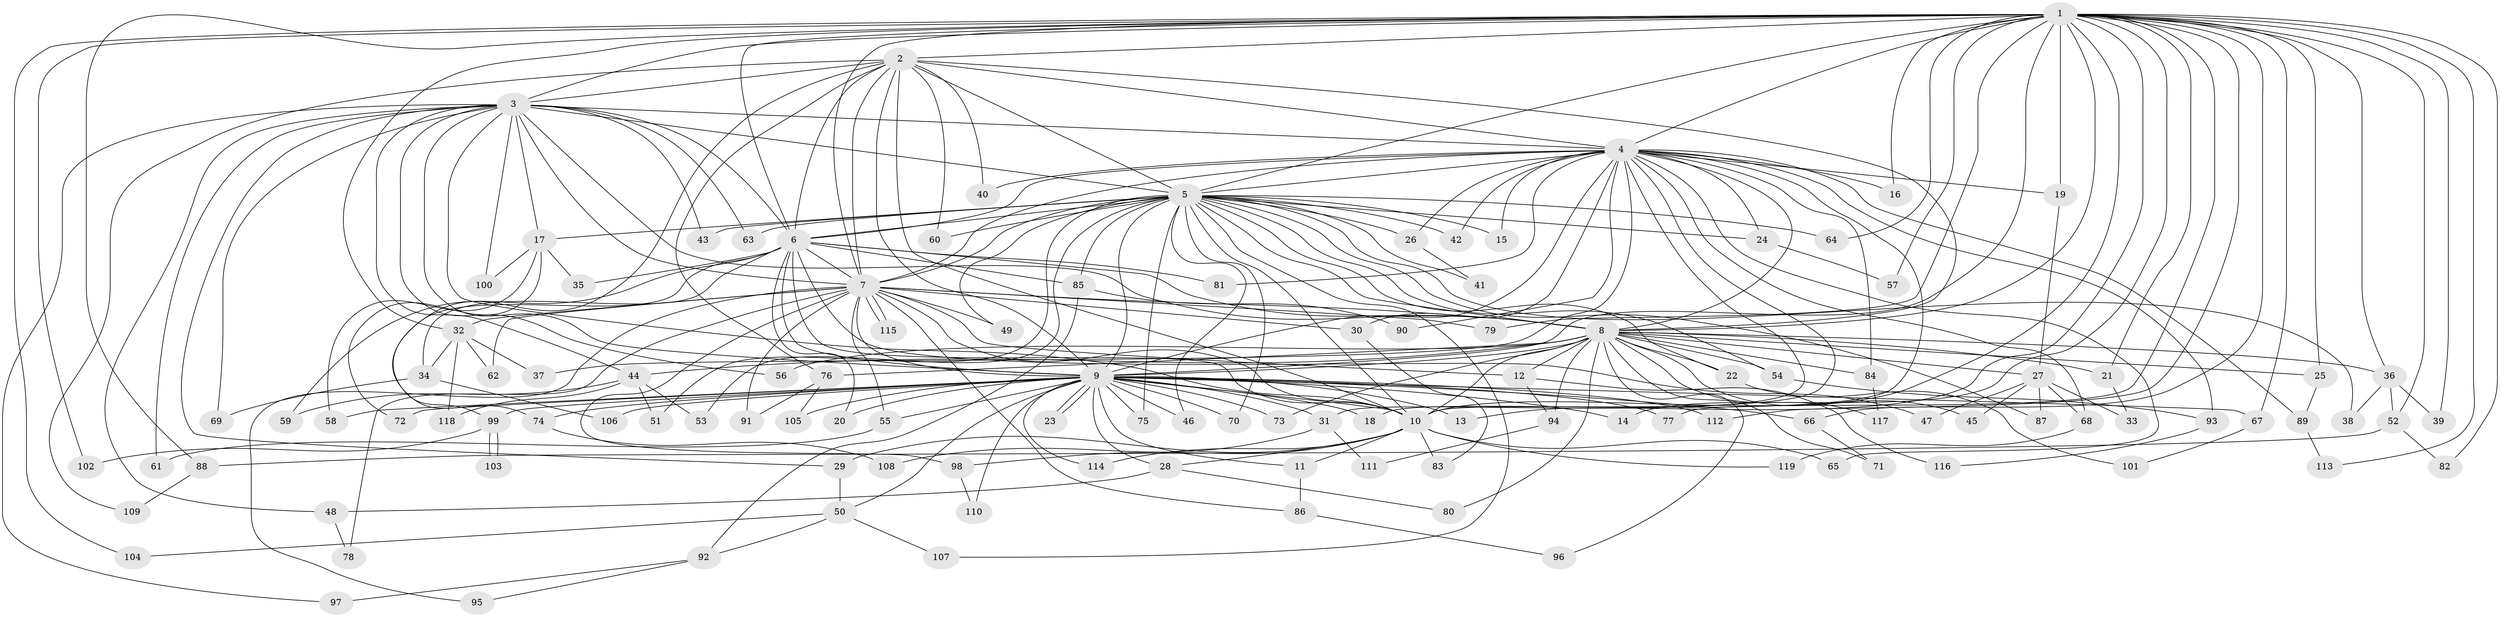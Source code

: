// coarse degree distribution, {35: 0.010638297872340425, 13: 0.010638297872340425, 17: 0.010638297872340425, 25: 0.010638297872340425, 28: 0.010638297872340425, 21: 0.010638297872340425, 24: 0.010638297872340425, 34: 0.010638297872340425, 16: 0.010638297872340425, 4: 0.07446808510638298, 2: 0.574468085106383, 6: 0.031914893617021274, 3: 0.1595744680851064, 7: 0.010638297872340425, 5: 0.05319148936170213}
// Generated by graph-tools (version 1.1) at 2025/51/02/27/25 19:51:48]
// undirected, 119 vertices, 263 edges
graph export_dot {
graph [start="1"]
  node [color=gray90,style=filled];
  1;
  2;
  3;
  4;
  5;
  6;
  7;
  8;
  9;
  10;
  11;
  12;
  13;
  14;
  15;
  16;
  17;
  18;
  19;
  20;
  21;
  22;
  23;
  24;
  25;
  26;
  27;
  28;
  29;
  30;
  31;
  32;
  33;
  34;
  35;
  36;
  37;
  38;
  39;
  40;
  41;
  42;
  43;
  44;
  45;
  46;
  47;
  48;
  49;
  50;
  51;
  52;
  53;
  54;
  55;
  56;
  57;
  58;
  59;
  60;
  61;
  62;
  63;
  64;
  65;
  66;
  67;
  68;
  69;
  70;
  71;
  72;
  73;
  74;
  75;
  76;
  77;
  78;
  79;
  80;
  81;
  82;
  83;
  84;
  85;
  86;
  87;
  88;
  89;
  90;
  91;
  92;
  93;
  94;
  95;
  96;
  97;
  98;
  99;
  100;
  101;
  102;
  103;
  104;
  105;
  106;
  107;
  108;
  109;
  110;
  111;
  112;
  113;
  114;
  115;
  116;
  117;
  118;
  119;
  1 -- 2;
  1 -- 3;
  1 -- 4;
  1 -- 5;
  1 -- 6;
  1 -- 7;
  1 -- 8;
  1 -- 9;
  1 -- 10;
  1 -- 13;
  1 -- 14;
  1 -- 16;
  1 -- 19;
  1 -- 21;
  1 -- 25;
  1 -- 32;
  1 -- 36;
  1 -- 39;
  1 -- 52;
  1 -- 57;
  1 -- 64;
  1 -- 66;
  1 -- 67;
  1 -- 77;
  1 -- 79;
  1 -- 82;
  1 -- 88;
  1 -- 102;
  1 -- 104;
  1 -- 112;
  1 -- 113;
  2 -- 3;
  2 -- 4;
  2 -- 5;
  2 -- 6;
  2 -- 7;
  2 -- 8;
  2 -- 9;
  2 -- 10;
  2 -- 40;
  2 -- 60;
  2 -- 74;
  2 -- 76;
  2 -- 109;
  3 -- 4;
  3 -- 5;
  3 -- 6;
  3 -- 7;
  3 -- 8;
  3 -- 9;
  3 -- 10;
  3 -- 17;
  3 -- 29;
  3 -- 43;
  3 -- 44;
  3 -- 48;
  3 -- 56;
  3 -- 61;
  3 -- 63;
  3 -- 69;
  3 -- 97;
  3 -- 100;
  4 -- 5;
  4 -- 6;
  4 -- 7;
  4 -- 8;
  4 -- 9;
  4 -- 10;
  4 -- 15;
  4 -- 16;
  4 -- 18;
  4 -- 19;
  4 -- 24;
  4 -- 26;
  4 -- 30;
  4 -- 31;
  4 -- 37;
  4 -- 40;
  4 -- 42;
  4 -- 65;
  4 -- 68;
  4 -- 81;
  4 -- 84;
  4 -- 89;
  4 -- 90;
  4 -- 93;
  5 -- 6;
  5 -- 7;
  5 -- 8;
  5 -- 9;
  5 -- 10;
  5 -- 15;
  5 -- 17;
  5 -- 22;
  5 -- 24;
  5 -- 26;
  5 -- 38;
  5 -- 41;
  5 -- 42;
  5 -- 43;
  5 -- 46;
  5 -- 49;
  5 -- 51;
  5 -- 53;
  5 -- 54;
  5 -- 60;
  5 -- 63;
  5 -- 64;
  5 -- 70;
  5 -- 75;
  5 -- 85;
  5 -- 87;
  5 -- 107;
  6 -- 7;
  6 -- 8;
  6 -- 9;
  6 -- 10;
  6 -- 20;
  6 -- 34;
  6 -- 35;
  6 -- 47;
  6 -- 59;
  6 -- 81;
  6 -- 85;
  6 -- 99;
  7 -- 8;
  7 -- 9;
  7 -- 10;
  7 -- 12;
  7 -- 30;
  7 -- 32;
  7 -- 49;
  7 -- 55;
  7 -- 62;
  7 -- 78;
  7 -- 79;
  7 -- 86;
  7 -- 91;
  7 -- 95;
  7 -- 98;
  7 -- 115;
  7 -- 115;
  8 -- 9;
  8 -- 10;
  8 -- 12;
  8 -- 21;
  8 -- 22;
  8 -- 25;
  8 -- 27;
  8 -- 36;
  8 -- 44;
  8 -- 45;
  8 -- 54;
  8 -- 56;
  8 -- 71;
  8 -- 73;
  8 -- 76;
  8 -- 80;
  8 -- 84;
  8 -- 94;
  8 -- 96;
  8 -- 117;
  9 -- 10;
  9 -- 11;
  9 -- 13;
  9 -- 14;
  9 -- 18;
  9 -- 20;
  9 -- 23;
  9 -- 23;
  9 -- 28;
  9 -- 31;
  9 -- 46;
  9 -- 50;
  9 -- 55;
  9 -- 58;
  9 -- 66;
  9 -- 67;
  9 -- 70;
  9 -- 72;
  9 -- 73;
  9 -- 74;
  9 -- 75;
  9 -- 77;
  9 -- 99;
  9 -- 105;
  9 -- 106;
  9 -- 110;
  9 -- 112;
  9 -- 114;
  10 -- 11;
  10 -- 28;
  10 -- 29;
  10 -- 65;
  10 -- 83;
  10 -- 98;
  10 -- 114;
  10 -- 119;
  11 -- 86;
  12 -- 94;
  12 -- 116;
  17 -- 35;
  17 -- 58;
  17 -- 72;
  17 -- 100;
  19 -- 27;
  21 -- 33;
  22 -- 101;
  24 -- 57;
  25 -- 89;
  26 -- 41;
  27 -- 33;
  27 -- 45;
  27 -- 47;
  27 -- 68;
  27 -- 87;
  28 -- 48;
  28 -- 80;
  29 -- 50;
  30 -- 83;
  31 -- 108;
  31 -- 111;
  32 -- 34;
  32 -- 37;
  32 -- 62;
  32 -- 118;
  34 -- 69;
  34 -- 106;
  36 -- 38;
  36 -- 39;
  36 -- 52;
  44 -- 51;
  44 -- 53;
  44 -- 59;
  44 -- 118;
  48 -- 78;
  50 -- 92;
  50 -- 104;
  50 -- 107;
  52 -- 82;
  52 -- 88;
  54 -- 93;
  55 -- 61;
  66 -- 71;
  67 -- 101;
  68 -- 119;
  74 -- 108;
  76 -- 91;
  76 -- 105;
  84 -- 117;
  85 -- 90;
  85 -- 92;
  86 -- 96;
  88 -- 109;
  89 -- 113;
  92 -- 95;
  92 -- 97;
  93 -- 116;
  94 -- 111;
  98 -- 110;
  99 -- 102;
  99 -- 103;
  99 -- 103;
}
